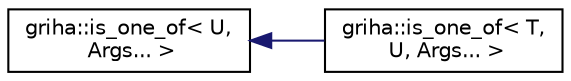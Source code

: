 digraph "Graphical Class Hierarchy"
{
  edge [fontname="Helvetica",fontsize="10",labelfontname="Helvetica",labelfontsize="10"];
  node [fontname="Helvetica",fontsize="10",shape=record];
  rankdir="LR";
  Node1 [label="griha::is_one_of\< U,\l Args... \>",height=0.2,width=0.4,color="black", fillcolor="white", style="filled",URL="$structgriha_1_1is__one__of.html"];
  Node1 -> Node2 [dir="back",color="midnightblue",fontsize="10",style="solid",fontname="Helvetica"];
  Node2 [label="griha::is_one_of\< T,\l U, Args... \>",height=0.2,width=0.4,color="black", fillcolor="white", style="filled",URL="$structgriha_1_1is__one__of_3_01_t_00_01_u_00_01_args_8_8_8_01_4.html"];
}
